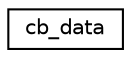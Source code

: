digraph "Graphical Class Hierarchy"
{
  edge [fontname="Helvetica",fontsize="10",labelfontname="Helvetica",labelfontsize="10"];
  node [fontname="Helvetica",fontsize="10",shape=record];
  rankdir="LR";
  Node0 [label="cb_data",height=0.2,width=0.4,color="black", fillcolor="white", style="filled",URL="$structcb__data.html"];
}
